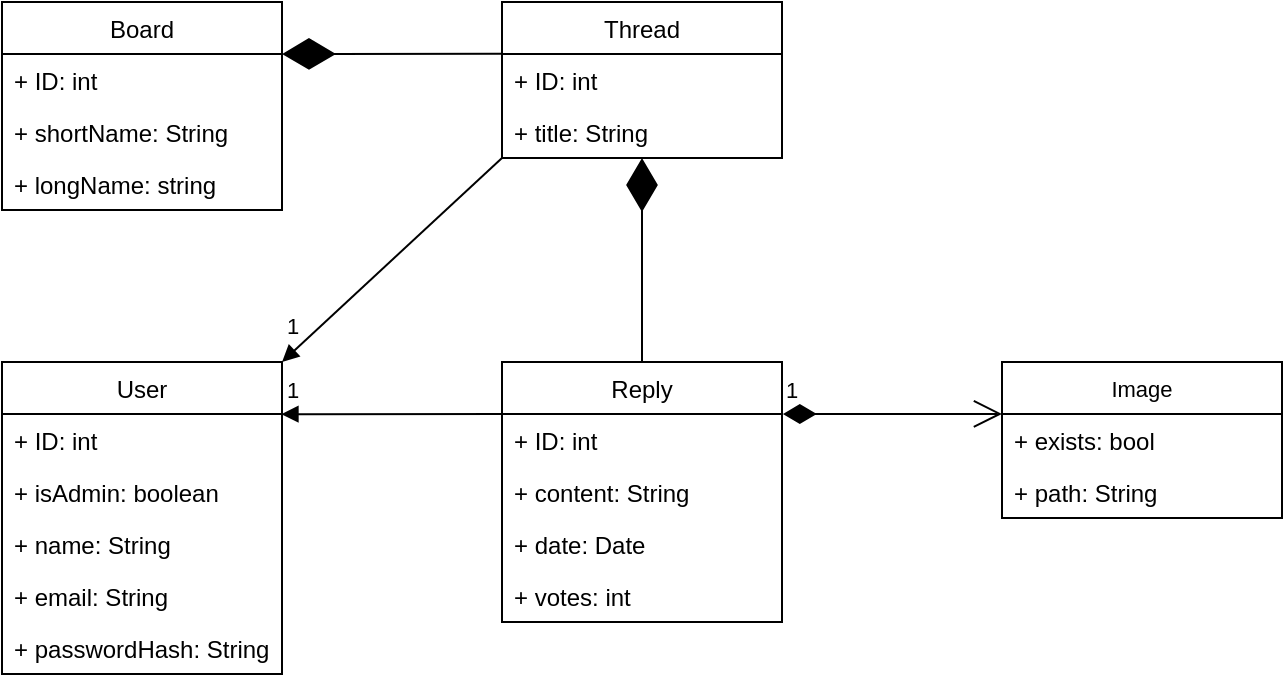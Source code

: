 <mxfile version="13.3.9" type="device"><diagram id="C5RBs43oDa-KdzZeNtuy" name="Page-1"><mxGraphModel dx="981" dy="567" grid="1" gridSize="10" guides="1" tooltips="1" connect="1" arrows="1" fold="1" page="1" pageScale="1" pageWidth="827" pageHeight="1169" math="0" shadow="0"><root><mxCell id="WIyWlLk6GJQsqaUBKTNV-0"/><mxCell id="WIyWlLk6GJQsqaUBKTNV-1" parent="WIyWlLk6GJQsqaUBKTNV-0"/><mxCell id="W9a7ojpRHv-jx5ou4y7U-4" value="Board" style="swimlane;fontStyle=0;childLayout=stackLayout;horizontal=1;startSize=26;fillColor=none;horizontalStack=0;resizeParent=1;resizeParentMax=0;resizeLast=0;collapsible=1;marginBottom=0;" vertex="1" parent="WIyWlLk6GJQsqaUBKTNV-1"><mxGeometry x="70" y="100" width="140" height="104" as="geometry"/></mxCell><mxCell id="W9a7ojpRHv-jx5ou4y7U-5" value="+ ID: int" style="text;strokeColor=none;fillColor=none;align=left;verticalAlign=top;spacingLeft=4;spacingRight=4;overflow=hidden;rotatable=0;points=[[0,0.5],[1,0.5]];portConstraint=eastwest;" vertex="1" parent="W9a7ojpRHv-jx5ou4y7U-4"><mxGeometry y="26" width="140" height="26" as="geometry"/></mxCell><mxCell id="W9a7ojpRHv-jx5ou4y7U-6" value="+ shortName: String" style="text;strokeColor=none;fillColor=none;align=left;verticalAlign=top;spacingLeft=4;spacingRight=4;overflow=hidden;rotatable=0;points=[[0,0.5],[1,0.5]];portConstraint=eastwest;" vertex="1" parent="W9a7ojpRHv-jx5ou4y7U-4"><mxGeometry y="52" width="140" height="26" as="geometry"/></mxCell><mxCell id="W9a7ojpRHv-jx5ou4y7U-7" value="+ longName: string" style="text;strokeColor=none;fillColor=none;align=left;verticalAlign=top;spacingLeft=4;spacingRight=4;overflow=hidden;rotatable=0;points=[[0,0.5],[1,0.5]];portConstraint=eastwest;" vertex="1" parent="W9a7ojpRHv-jx5ou4y7U-4"><mxGeometry y="78" width="140" height="26" as="geometry"/></mxCell><mxCell id="W9a7ojpRHv-jx5ou4y7U-19" value="" style="endArrow=diamondThin;endFill=1;endSize=24;html=1;exitX=0;exitY=-0.006;exitDx=0;exitDy=0;entryX=1;entryY=0.25;entryDx=0;entryDy=0;exitPerimeter=0;" edge="1" parent="WIyWlLk6GJQsqaUBKTNV-1" source="W9a7ojpRHv-jx5ou4y7U-11" target="W9a7ojpRHv-jx5ou4y7U-4"><mxGeometry width="160" relative="1" as="geometry"><mxPoint x="240" y="240" as="sourcePoint"/><mxPoint x="400" y="240" as="targetPoint"/></mxGeometry></mxCell><mxCell id="W9a7ojpRHv-jx5ou4y7U-20" value="" style="endArrow=diamondThin;endFill=1;endSize=24;html=1;entryX=0.5;entryY=1;entryDx=0;entryDy=0;exitX=0.5;exitY=0;exitDx=0;exitDy=0;" edge="1" parent="WIyWlLk6GJQsqaUBKTNV-1" source="W9a7ojpRHv-jx5ou4y7U-14" target="W9a7ojpRHv-jx5ou4y7U-10"><mxGeometry width="160" relative="1" as="geometry"><mxPoint x="390" y="280" as="sourcePoint"/><mxPoint x="480.84" y="214.988" as="targetPoint"/></mxGeometry></mxCell><mxCell id="W9a7ojpRHv-jx5ou4y7U-21" value="User" style="swimlane;fontStyle=0;childLayout=stackLayout;horizontal=1;startSize=26;fillColor=none;horizontalStack=0;resizeParent=1;resizeParentMax=0;resizeLast=0;collapsible=1;marginBottom=0;" vertex="1" parent="WIyWlLk6GJQsqaUBKTNV-1"><mxGeometry x="70" y="280" width="140" height="156" as="geometry"/></mxCell><mxCell id="W9a7ojpRHv-jx5ou4y7U-22" value="+ ID: int" style="text;strokeColor=none;fillColor=none;align=left;verticalAlign=top;spacingLeft=4;spacingRight=4;overflow=hidden;rotatable=0;points=[[0,0.5],[1,0.5]];portConstraint=eastwest;" vertex="1" parent="W9a7ojpRHv-jx5ou4y7U-21"><mxGeometry y="26" width="140" height="26" as="geometry"/></mxCell><mxCell id="W9a7ojpRHv-jx5ou4y7U-33" value="+ isAdmin: boolean" style="text;strokeColor=none;fillColor=none;align=left;verticalAlign=top;spacingLeft=4;spacingRight=4;overflow=hidden;rotatable=0;points=[[0,0.5],[1,0.5]];portConstraint=eastwest;" vertex="1" parent="W9a7ojpRHv-jx5ou4y7U-21"><mxGeometry y="52" width="140" height="26" as="geometry"/></mxCell><mxCell id="W9a7ojpRHv-jx5ou4y7U-23" value="+ name: String" style="text;strokeColor=none;fillColor=none;align=left;verticalAlign=top;spacingLeft=4;spacingRight=4;overflow=hidden;rotatable=0;points=[[0,0.5],[1,0.5]];portConstraint=eastwest;" vertex="1" parent="W9a7ojpRHv-jx5ou4y7U-21"><mxGeometry y="78" width="140" height="26" as="geometry"/></mxCell><mxCell id="W9a7ojpRHv-jx5ou4y7U-24" value="+ email: String" style="text;strokeColor=none;fillColor=none;align=left;verticalAlign=top;spacingLeft=4;spacingRight=4;overflow=hidden;rotatable=0;points=[[0,0.5],[1,0.5]];portConstraint=eastwest;" vertex="1" parent="W9a7ojpRHv-jx5ou4y7U-21"><mxGeometry y="104" width="140" height="26" as="geometry"/></mxCell><mxCell id="W9a7ojpRHv-jx5ou4y7U-40" value="+ passwordHash: String" style="text;strokeColor=none;fillColor=none;align=left;verticalAlign=top;spacingLeft=4;spacingRight=4;overflow=hidden;rotatable=0;points=[[0,0.5],[1,0.5]];portConstraint=eastwest;" vertex="1" parent="W9a7ojpRHv-jx5ou4y7U-21"><mxGeometry y="130" width="140" height="26" as="geometry"/></mxCell><mxCell id="W9a7ojpRHv-jx5ou4y7U-10" value="Thread" style="swimlane;fontStyle=0;childLayout=stackLayout;horizontal=1;startSize=26;fillColor=none;horizontalStack=0;resizeParent=1;resizeParentMax=0;resizeLast=0;collapsible=1;marginBottom=0;" vertex="1" parent="WIyWlLk6GJQsqaUBKTNV-1"><mxGeometry x="320" y="100" width="140" height="78" as="geometry"/></mxCell><mxCell id="W9a7ojpRHv-jx5ou4y7U-11" value="+ ID: int" style="text;strokeColor=none;fillColor=none;align=left;verticalAlign=top;spacingLeft=4;spacingRight=4;overflow=hidden;rotatable=0;points=[[0,0.5],[1,0.5]];portConstraint=eastwest;" vertex="1" parent="W9a7ojpRHv-jx5ou4y7U-10"><mxGeometry y="26" width="140" height="26" as="geometry"/></mxCell><mxCell id="W9a7ojpRHv-jx5ou4y7U-12" value="+ title: String" style="text;strokeColor=none;fillColor=none;align=left;verticalAlign=top;spacingLeft=4;spacingRight=4;overflow=hidden;rotatable=0;points=[[0,0.5],[1,0.5]];portConstraint=eastwest;" vertex="1" parent="W9a7ojpRHv-jx5ou4y7U-10"><mxGeometry y="52" width="140" height="26" as="geometry"/></mxCell><mxCell id="W9a7ojpRHv-jx5ou4y7U-14" value="Reply" style="swimlane;fontStyle=0;childLayout=stackLayout;horizontal=1;startSize=26;fillColor=none;horizontalStack=0;resizeParent=1;resizeParentMax=0;resizeLast=0;collapsible=1;marginBottom=0;" vertex="1" parent="WIyWlLk6GJQsqaUBKTNV-1"><mxGeometry x="320" y="280" width="140" height="130" as="geometry"/></mxCell><mxCell id="W9a7ojpRHv-jx5ou4y7U-15" value="+ ID: int" style="text;strokeColor=none;fillColor=none;align=left;verticalAlign=top;spacingLeft=4;spacingRight=4;overflow=hidden;rotatable=0;points=[[0,0.5],[1,0.5]];portConstraint=eastwest;" vertex="1" parent="W9a7ojpRHv-jx5ou4y7U-14"><mxGeometry y="26" width="140" height="26" as="geometry"/></mxCell><mxCell id="W9a7ojpRHv-jx5ou4y7U-16" value="+ content: String" style="text;strokeColor=none;fillColor=none;align=left;verticalAlign=top;spacingLeft=4;spacingRight=4;overflow=hidden;rotatable=0;points=[[0,0.5],[1,0.5]];portConstraint=eastwest;" vertex="1" parent="W9a7ojpRHv-jx5ou4y7U-14"><mxGeometry y="52" width="140" height="26" as="geometry"/></mxCell><mxCell id="W9a7ojpRHv-jx5ou4y7U-17" value="+ date: Date" style="text;strokeColor=none;fillColor=none;align=left;verticalAlign=top;spacingLeft=4;spacingRight=4;overflow=hidden;rotatable=0;points=[[0,0.5],[1,0.5]];portConstraint=eastwest;" vertex="1" parent="W9a7ojpRHv-jx5ou4y7U-14"><mxGeometry y="78" width="140" height="26" as="geometry"/></mxCell><mxCell id="W9a7ojpRHv-jx5ou4y7U-39" value="+ votes: int" style="text;strokeColor=none;fillColor=none;align=left;verticalAlign=top;spacingLeft=4;spacingRight=4;overflow=hidden;rotatable=0;points=[[0,0.5],[1,0.5]];portConstraint=eastwest;" vertex="1" parent="W9a7ojpRHv-jx5ou4y7U-14"><mxGeometry y="104" width="140" height="26" as="geometry"/></mxCell><mxCell id="W9a7ojpRHv-jx5ou4y7U-29" value="" style="endArrow=none;startArrow=block;endFill=0;startFill=1;html=1;exitX=1;exitY=0;exitDx=0;exitDy=0;entryX=0;entryY=1;entryDx=0;entryDy=0;" edge="1" parent="WIyWlLk6GJQsqaUBKTNV-1" source="W9a7ojpRHv-jx5ou4y7U-21" target="W9a7ojpRHv-jx5ou4y7U-10"><mxGeometry width="160" relative="1" as="geometry"><mxPoint x="240" y="280" as="sourcePoint"/><mxPoint x="400" y="280" as="targetPoint"/></mxGeometry></mxCell><mxCell id="W9a7ojpRHv-jx5ou4y7U-31" value="1" style="edgeLabel;html=1;align=center;verticalAlign=middle;resizable=0;points=[];fontSize=11;" vertex="1" connectable="0" parent="W9a7ojpRHv-jx5ou4y7U-29"><mxGeometry x="-0.905" relative="1" as="geometry"><mxPoint x="-0.18" y="-13.1" as="offset"/></mxGeometry></mxCell><mxCell id="W9a7ojpRHv-jx5ou4y7U-30" value="" style="endArrow=none;startArrow=block;endFill=0;startFill=1;html=1;exitX=0.998;exitY=0.004;exitDx=0;exitDy=0;entryX=0;entryY=0;entryDx=0;entryDy=0;entryPerimeter=0;exitPerimeter=0;" edge="1" parent="WIyWlLk6GJQsqaUBKTNV-1" source="W9a7ojpRHv-jx5ou4y7U-22" target="W9a7ojpRHv-jx5ou4y7U-15"><mxGeometry width="160" relative="1" as="geometry"><mxPoint x="220" y="300" as="sourcePoint"/><mxPoint x="380" y="300" as="targetPoint"/></mxGeometry></mxCell><mxCell id="W9a7ojpRHv-jx5ou4y7U-32" value="1" style="edgeLabel;html=1;align=center;verticalAlign=middle;resizable=0;points=[];fontSize=11;" vertex="1" connectable="0" parent="W9a7ojpRHv-jx5ou4y7U-30"><mxGeometry x="-0.87" relative="1" as="geometry"><mxPoint x="-1.88" y="-12.1" as="offset"/></mxGeometry></mxCell><mxCell id="W9a7ojpRHv-jx5ou4y7U-34" value="Image" style="swimlane;fontStyle=0;childLayout=stackLayout;horizontal=1;startSize=26;fillColor=none;horizontalStack=0;resizeParent=1;resizeParentMax=0;resizeLast=0;collapsible=1;marginBottom=0;fontSize=11;" vertex="1" parent="WIyWlLk6GJQsqaUBKTNV-1"><mxGeometry x="570" y="280" width="140" height="78" as="geometry"/></mxCell><mxCell id="W9a7ojpRHv-jx5ou4y7U-35" value="+ exists: bool" style="text;strokeColor=none;fillColor=none;align=left;verticalAlign=top;spacingLeft=4;spacingRight=4;overflow=hidden;rotatable=0;points=[[0,0.5],[1,0.5]];portConstraint=eastwest;" vertex="1" parent="W9a7ojpRHv-jx5ou4y7U-34"><mxGeometry y="26" width="140" height="26" as="geometry"/></mxCell><mxCell id="W9a7ojpRHv-jx5ou4y7U-36" value="+ path: String" style="text;strokeColor=none;fillColor=none;align=left;verticalAlign=top;spacingLeft=4;spacingRight=4;overflow=hidden;rotatable=0;points=[[0,0.5],[1,0.5]];portConstraint=eastwest;" vertex="1" parent="W9a7ojpRHv-jx5ou4y7U-34"><mxGeometry y="52" width="140" height="26" as="geometry"/></mxCell><mxCell id="W9a7ojpRHv-jx5ou4y7U-38" value="1" style="endArrow=open;html=1;endSize=12;startArrow=diamondThin;startSize=14;startFill=1;edgeStyle=orthogonalEdgeStyle;align=left;verticalAlign=bottom;fontSize=11;entryX=0;entryY=0.333;entryDx=0;entryDy=0;entryPerimeter=0;exitX=1.003;exitY=0.2;exitDx=0;exitDy=0;exitPerimeter=0;" edge="1" parent="WIyWlLk6GJQsqaUBKTNV-1" source="W9a7ojpRHv-jx5ou4y7U-14" target="W9a7ojpRHv-jx5ou4y7U-34"><mxGeometry x="-1" y="3" relative="1" as="geometry"><mxPoint x="462" y="306" as="sourcePoint"/><mxPoint x="570" y="318.9" as="targetPoint"/></mxGeometry></mxCell></root></mxGraphModel></diagram></mxfile>